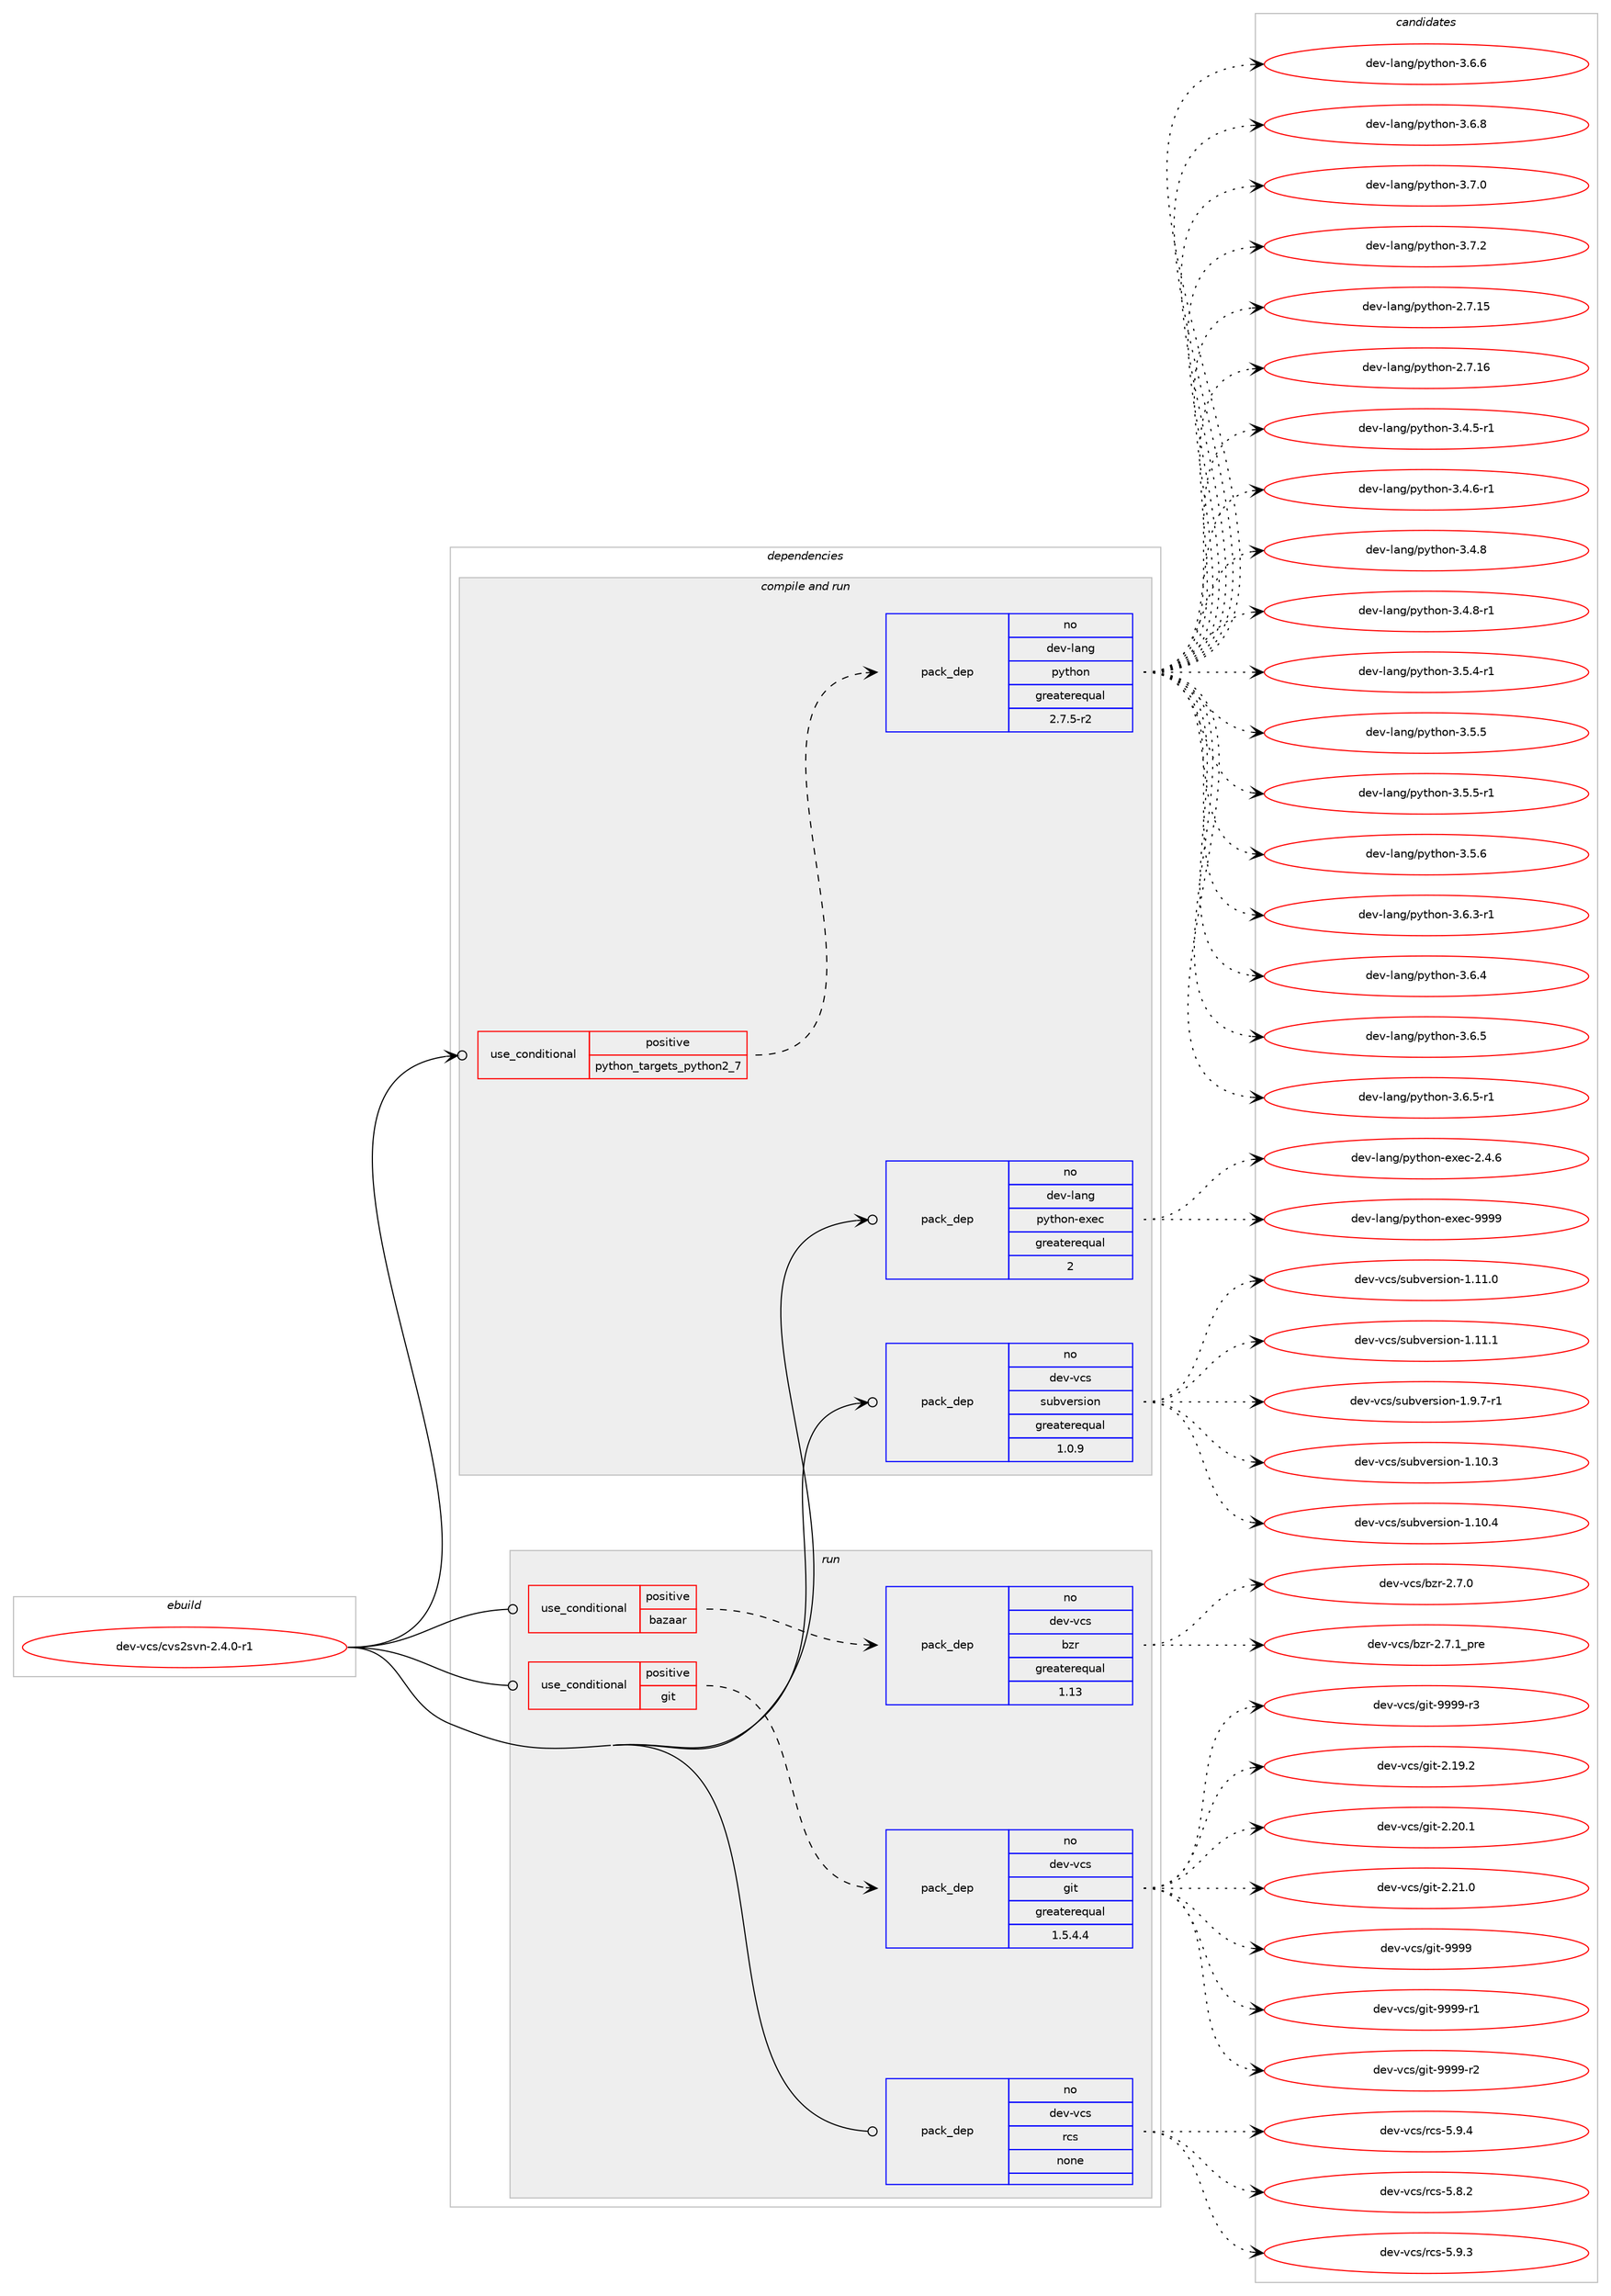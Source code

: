 digraph prolog {

# *************
# Graph options
# *************

newrank=true;
concentrate=true;
compound=true;
graph [rankdir=LR,fontname=Helvetica,fontsize=10,ranksep=1.5];#, ranksep=2.5, nodesep=0.2];
edge  [arrowhead=vee];
node  [fontname=Helvetica,fontsize=10];

# **********
# The ebuild
# **********

subgraph cluster_leftcol {
color=gray;
rank=same;
label=<<i>ebuild</i>>;
id [label="dev-vcs/cvs2svn-2.4.0-r1", color=red, width=4, href="../dev-vcs/cvs2svn-2.4.0-r1.svg"];
}

# ****************
# The dependencies
# ****************

subgraph cluster_midcol {
color=gray;
label=<<i>dependencies</i>>;
subgraph cluster_compile {
fillcolor="#eeeeee";
style=filled;
label=<<i>compile</i>>;
}
subgraph cluster_compileandrun {
fillcolor="#eeeeee";
style=filled;
label=<<i>compile and run</i>>;
subgraph cond425280 {
dependency1550160 [label=<<TABLE BORDER="0" CELLBORDER="1" CELLSPACING="0" CELLPADDING="4"><TR><TD ROWSPAN="3" CELLPADDING="10">use_conditional</TD></TR><TR><TD>positive</TD></TR><TR><TD>python_targets_python2_7</TD></TR></TABLE>>, shape=none, color=red];
subgraph pack1101137 {
dependency1550161 [label=<<TABLE BORDER="0" CELLBORDER="1" CELLSPACING="0" CELLPADDING="4" WIDTH="220"><TR><TD ROWSPAN="6" CELLPADDING="30">pack_dep</TD></TR><TR><TD WIDTH="110">no</TD></TR><TR><TD>dev-lang</TD></TR><TR><TD>python</TD></TR><TR><TD>greaterequal</TD></TR><TR><TD>2.7.5-r2</TD></TR></TABLE>>, shape=none, color=blue];
}
dependency1550160:e -> dependency1550161:w [weight=20,style="dashed",arrowhead="vee"];
}
id:e -> dependency1550160:w [weight=20,style="solid",arrowhead="odotvee"];
subgraph pack1101138 {
dependency1550162 [label=<<TABLE BORDER="0" CELLBORDER="1" CELLSPACING="0" CELLPADDING="4" WIDTH="220"><TR><TD ROWSPAN="6" CELLPADDING="30">pack_dep</TD></TR><TR><TD WIDTH="110">no</TD></TR><TR><TD>dev-lang</TD></TR><TR><TD>python-exec</TD></TR><TR><TD>greaterequal</TD></TR><TR><TD>2</TD></TR></TABLE>>, shape=none, color=blue];
}
id:e -> dependency1550162:w [weight=20,style="solid",arrowhead="odotvee"];
subgraph pack1101139 {
dependency1550163 [label=<<TABLE BORDER="0" CELLBORDER="1" CELLSPACING="0" CELLPADDING="4" WIDTH="220"><TR><TD ROWSPAN="6" CELLPADDING="30">pack_dep</TD></TR><TR><TD WIDTH="110">no</TD></TR><TR><TD>dev-vcs</TD></TR><TR><TD>subversion</TD></TR><TR><TD>greaterequal</TD></TR><TR><TD>1.0.9</TD></TR></TABLE>>, shape=none, color=blue];
}
id:e -> dependency1550163:w [weight=20,style="solid",arrowhead="odotvee"];
}
subgraph cluster_run {
fillcolor="#eeeeee";
style=filled;
label=<<i>run</i>>;
subgraph cond425281 {
dependency1550164 [label=<<TABLE BORDER="0" CELLBORDER="1" CELLSPACING="0" CELLPADDING="4"><TR><TD ROWSPAN="3" CELLPADDING="10">use_conditional</TD></TR><TR><TD>positive</TD></TR><TR><TD>bazaar</TD></TR></TABLE>>, shape=none, color=red];
subgraph pack1101140 {
dependency1550165 [label=<<TABLE BORDER="0" CELLBORDER="1" CELLSPACING="0" CELLPADDING="4" WIDTH="220"><TR><TD ROWSPAN="6" CELLPADDING="30">pack_dep</TD></TR><TR><TD WIDTH="110">no</TD></TR><TR><TD>dev-vcs</TD></TR><TR><TD>bzr</TD></TR><TR><TD>greaterequal</TD></TR><TR><TD>1.13</TD></TR></TABLE>>, shape=none, color=blue];
}
dependency1550164:e -> dependency1550165:w [weight=20,style="dashed",arrowhead="vee"];
}
id:e -> dependency1550164:w [weight=20,style="solid",arrowhead="odot"];
subgraph cond425282 {
dependency1550166 [label=<<TABLE BORDER="0" CELLBORDER="1" CELLSPACING="0" CELLPADDING="4"><TR><TD ROWSPAN="3" CELLPADDING="10">use_conditional</TD></TR><TR><TD>positive</TD></TR><TR><TD>git</TD></TR></TABLE>>, shape=none, color=red];
subgraph pack1101141 {
dependency1550167 [label=<<TABLE BORDER="0" CELLBORDER="1" CELLSPACING="0" CELLPADDING="4" WIDTH="220"><TR><TD ROWSPAN="6" CELLPADDING="30">pack_dep</TD></TR><TR><TD WIDTH="110">no</TD></TR><TR><TD>dev-vcs</TD></TR><TR><TD>git</TD></TR><TR><TD>greaterequal</TD></TR><TR><TD>1.5.4.4</TD></TR></TABLE>>, shape=none, color=blue];
}
dependency1550166:e -> dependency1550167:w [weight=20,style="dashed",arrowhead="vee"];
}
id:e -> dependency1550166:w [weight=20,style="solid",arrowhead="odot"];
subgraph pack1101142 {
dependency1550168 [label=<<TABLE BORDER="0" CELLBORDER="1" CELLSPACING="0" CELLPADDING="4" WIDTH="220"><TR><TD ROWSPAN="6" CELLPADDING="30">pack_dep</TD></TR><TR><TD WIDTH="110">no</TD></TR><TR><TD>dev-vcs</TD></TR><TR><TD>rcs</TD></TR><TR><TD>none</TD></TR><TR><TD></TD></TR></TABLE>>, shape=none, color=blue];
}
id:e -> dependency1550168:w [weight=20,style="solid",arrowhead="odot"];
}
}

# **************
# The candidates
# **************

subgraph cluster_choices {
rank=same;
color=gray;
label=<<i>candidates</i>>;

subgraph choice1101137 {
color=black;
nodesep=1;
choice10010111845108971101034711212111610411111045504655464953 [label="dev-lang/python-2.7.15", color=red, width=4,href="../dev-lang/python-2.7.15.svg"];
choice10010111845108971101034711212111610411111045504655464954 [label="dev-lang/python-2.7.16", color=red, width=4,href="../dev-lang/python-2.7.16.svg"];
choice1001011184510897110103471121211161041111104551465246534511449 [label="dev-lang/python-3.4.5-r1", color=red, width=4,href="../dev-lang/python-3.4.5-r1.svg"];
choice1001011184510897110103471121211161041111104551465246544511449 [label="dev-lang/python-3.4.6-r1", color=red, width=4,href="../dev-lang/python-3.4.6-r1.svg"];
choice100101118451089711010347112121116104111110455146524656 [label="dev-lang/python-3.4.8", color=red, width=4,href="../dev-lang/python-3.4.8.svg"];
choice1001011184510897110103471121211161041111104551465246564511449 [label="dev-lang/python-3.4.8-r1", color=red, width=4,href="../dev-lang/python-3.4.8-r1.svg"];
choice1001011184510897110103471121211161041111104551465346524511449 [label="dev-lang/python-3.5.4-r1", color=red, width=4,href="../dev-lang/python-3.5.4-r1.svg"];
choice100101118451089711010347112121116104111110455146534653 [label="dev-lang/python-3.5.5", color=red, width=4,href="../dev-lang/python-3.5.5.svg"];
choice1001011184510897110103471121211161041111104551465346534511449 [label="dev-lang/python-3.5.5-r1", color=red, width=4,href="../dev-lang/python-3.5.5-r1.svg"];
choice100101118451089711010347112121116104111110455146534654 [label="dev-lang/python-3.5.6", color=red, width=4,href="../dev-lang/python-3.5.6.svg"];
choice1001011184510897110103471121211161041111104551465446514511449 [label="dev-lang/python-3.6.3-r1", color=red, width=4,href="../dev-lang/python-3.6.3-r1.svg"];
choice100101118451089711010347112121116104111110455146544652 [label="dev-lang/python-3.6.4", color=red, width=4,href="../dev-lang/python-3.6.4.svg"];
choice100101118451089711010347112121116104111110455146544653 [label="dev-lang/python-3.6.5", color=red, width=4,href="../dev-lang/python-3.6.5.svg"];
choice1001011184510897110103471121211161041111104551465446534511449 [label="dev-lang/python-3.6.5-r1", color=red, width=4,href="../dev-lang/python-3.6.5-r1.svg"];
choice100101118451089711010347112121116104111110455146544654 [label="dev-lang/python-3.6.6", color=red, width=4,href="../dev-lang/python-3.6.6.svg"];
choice100101118451089711010347112121116104111110455146544656 [label="dev-lang/python-3.6.8", color=red, width=4,href="../dev-lang/python-3.6.8.svg"];
choice100101118451089711010347112121116104111110455146554648 [label="dev-lang/python-3.7.0", color=red, width=4,href="../dev-lang/python-3.7.0.svg"];
choice100101118451089711010347112121116104111110455146554650 [label="dev-lang/python-3.7.2", color=red, width=4,href="../dev-lang/python-3.7.2.svg"];
dependency1550161:e -> choice10010111845108971101034711212111610411111045504655464953:w [style=dotted,weight="100"];
dependency1550161:e -> choice10010111845108971101034711212111610411111045504655464954:w [style=dotted,weight="100"];
dependency1550161:e -> choice1001011184510897110103471121211161041111104551465246534511449:w [style=dotted,weight="100"];
dependency1550161:e -> choice1001011184510897110103471121211161041111104551465246544511449:w [style=dotted,weight="100"];
dependency1550161:e -> choice100101118451089711010347112121116104111110455146524656:w [style=dotted,weight="100"];
dependency1550161:e -> choice1001011184510897110103471121211161041111104551465246564511449:w [style=dotted,weight="100"];
dependency1550161:e -> choice1001011184510897110103471121211161041111104551465346524511449:w [style=dotted,weight="100"];
dependency1550161:e -> choice100101118451089711010347112121116104111110455146534653:w [style=dotted,weight="100"];
dependency1550161:e -> choice1001011184510897110103471121211161041111104551465346534511449:w [style=dotted,weight="100"];
dependency1550161:e -> choice100101118451089711010347112121116104111110455146534654:w [style=dotted,weight="100"];
dependency1550161:e -> choice1001011184510897110103471121211161041111104551465446514511449:w [style=dotted,weight="100"];
dependency1550161:e -> choice100101118451089711010347112121116104111110455146544652:w [style=dotted,weight="100"];
dependency1550161:e -> choice100101118451089711010347112121116104111110455146544653:w [style=dotted,weight="100"];
dependency1550161:e -> choice1001011184510897110103471121211161041111104551465446534511449:w [style=dotted,weight="100"];
dependency1550161:e -> choice100101118451089711010347112121116104111110455146544654:w [style=dotted,weight="100"];
dependency1550161:e -> choice100101118451089711010347112121116104111110455146544656:w [style=dotted,weight="100"];
dependency1550161:e -> choice100101118451089711010347112121116104111110455146554648:w [style=dotted,weight="100"];
dependency1550161:e -> choice100101118451089711010347112121116104111110455146554650:w [style=dotted,weight="100"];
}
subgraph choice1101138 {
color=black;
nodesep=1;
choice1001011184510897110103471121211161041111104510112010199455046524654 [label="dev-lang/python-exec-2.4.6", color=red, width=4,href="../dev-lang/python-exec-2.4.6.svg"];
choice10010111845108971101034711212111610411111045101120101994557575757 [label="dev-lang/python-exec-9999", color=red, width=4,href="../dev-lang/python-exec-9999.svg"];
dependency1550162:e -> choice1001011184510897110103471121211161041111104510112010199455046524654:w [style=dotted,weight="100"];
dependency1550162:e -> choice10010111845108971101034711212111610411111045101120101994557575757:w [style=dotted,weight="100"];
}
subgraph choice1101139 {
color=black;
nodesep=1;
choice1001011184511899115471151179811810111411510511111045494649484651 [label="dev-vcs/subversion-1.10.3", color=red, width=4,href="../dev-vcs/subversion-1.10.3.svg"];
choice1001011184511899115471151179811810111411510511111045494649484652 [label="dev-vcs/subversion-1.10.4", color=red, width=4,href="../dev-vcs/subversion-1.10.4.svg"];
choice1001011184511899115471151179811810111411510511111045494649494648 [label="dev-vcs/subversion-1.11.0", color=red, width=4,href="../dev-vcs/subversion-1.11.0.svg"];
choice1001011184511899115471151179811810111411510511111045494649494649 [label="dev-vcs/subversion-1.11.1", color=red, width=4,href="../dev-vcs/subversion-1.11.1.svg"];
choice100101118451189911547115117981181011141151051111104549465746554511449 [label="dev-vcs/subversion-1.9.7-r1", color=red, width=4,href="../dev-vcs/subversion-1.9.7-r1.svg"];
dependency1550163:e -> choice1001011184511899115471151179811810111411510511111045494649484651:w [style=dotted,weight="100"];
dependency1550163:e -> choice1001011184511899115471151179811810111411510511111045494649484652:w [style=dotted,weight="100"];
dependency1550163:e -> choice1001011184511899115471151179811810111411510511111045494649494648:w [style=dotted,weight="100"];
dependency1550163:e -> choice1001011184511899115471151179811810111411510511111045494649494649:w [style=dotted,weight="100"];
dependency1550163:e -> choice100101118451189911547115117981181011141151051111104549465746554511449:w [style=dotted,weight="100"];
}
subgraph choice1101140 {
color=black;
nodesep=1;
choice10010111845118991154798122114455046554648 [label="dev-vcs/bzr-2.7.0", color=red, width=4,href="../dev-vcs/bzr-2.7.0.svg"];
choice1001011184511899115479812211445504655464995112114101 [label="dev-vcs/bzr-2.7.1_pre", color=red, width=4,href="../dev-vcs/bzr-2.7.1_pre.svg"];
dependency1550165:e -> choice10010111845118991154798122114455046554648:w [style=dotted,weight="100"];
dependency1550165:e -> choice1001011184511899115479812211445504655464995112114101:w [style=dotted,weight="100"];
}
subgraph choice1101141 {
color=black;
nodesep=1;
choice10010111845118991154710310511645504649574650 [label="dev-vcs/git-2.19.2", color=red, width=4,href="../dev-vcs/git-2.19.2.svg"];
choice10010111845118991154710310511645504650484649 [label="dev-vcs/git-2.20.1", color=red, width=4,href="../dev-vcs/git-2.20.1.svg"];
choice10010111845118991154710310511645504650494648 [label="dev-vcs/git-2.21.0", color=red, width=4,href="../dev-vcs/git-2.21.0.svg"];
choice1001011184511899115471031051164557575757 [label="dev-vcs/git-9999", color=red, width=4,href="../dev-vcs/git-9999.svg"];
choice10010111845118991154710310511645575757574511449 [label="dev-vcs/git-9999-r1", color=red, width=4,href="../dev-vcs/git-9999-r1.svg"];
choice10010111845118991154710310511645575757574511450 [label="dev-vcs/git-9999-r2", color=red, width=4,href="../dev-vcs/git-9999-r2.svg"];
choice10010111845118991154710310511645575757574511451 [label="dev-vcs/git-9999-r3", color=red, width=4,href="../dev-vcs/git-9999-r3.svg"];
dependency1550167:e -> choice10010111845118991154710310511645504649574650:w [style=dotted,weight="100"];
dependency1550167:e -> choice10010111845118991154710310511645504650484649:w [style=dotted,weight="100"];
dependency1550167:e -> choice10010111845118991154710310511645504650494648:w [style=dotted,weight="100"];
dependency1550167:e -> choice1001011184511899115471031051164557575757:w [style=dotted,weight="100"];
dependency1550167:e -> choice10010111845118991154710310511645575757574511449:w [style=dotted,weight="100"];
dependency1550167:e -> choice10010111845118991154710310511645575757574511450:w [style=dotted,weight="100"];
dependency1550167:e -> choice10010111845118991154710310511645575757574511451:w [style=dotted,weight="100"];
}
subgraph choice1101142 {
color=black;
nodesep=1;
choice10010111845118991154711499115455346564650 [label="dev-vcs/rcs-5.8.2", color=red, width=4,href="../dev-vcs/rcs-5.8.2.svg"];
choice10010111845118991154711499115455346574651 [label="dev-vcs/rcs-5.9.3", color=red, width=4,href="../dev-vcs/rcs-5.9.3.svg"];
choice10010111845118991154711499115455346574652 [label="dev-vcs/rcs-5.9.4", color=red, width=4,href="../dev-vcs/rcs-5.9.4.svg"];
dependency1550168:e -> choice10010111845118991154711499115455346564650:w [style=dotted,weight="100"];
dependency1550168:e -> choice10010111845118991154711499115455346574651:w [style=dotted,weight="100"];
dependency1550168:e -> choice10010111845118991154711499115455346574652:w [style=dotted,weight="100"];
}
}

}
